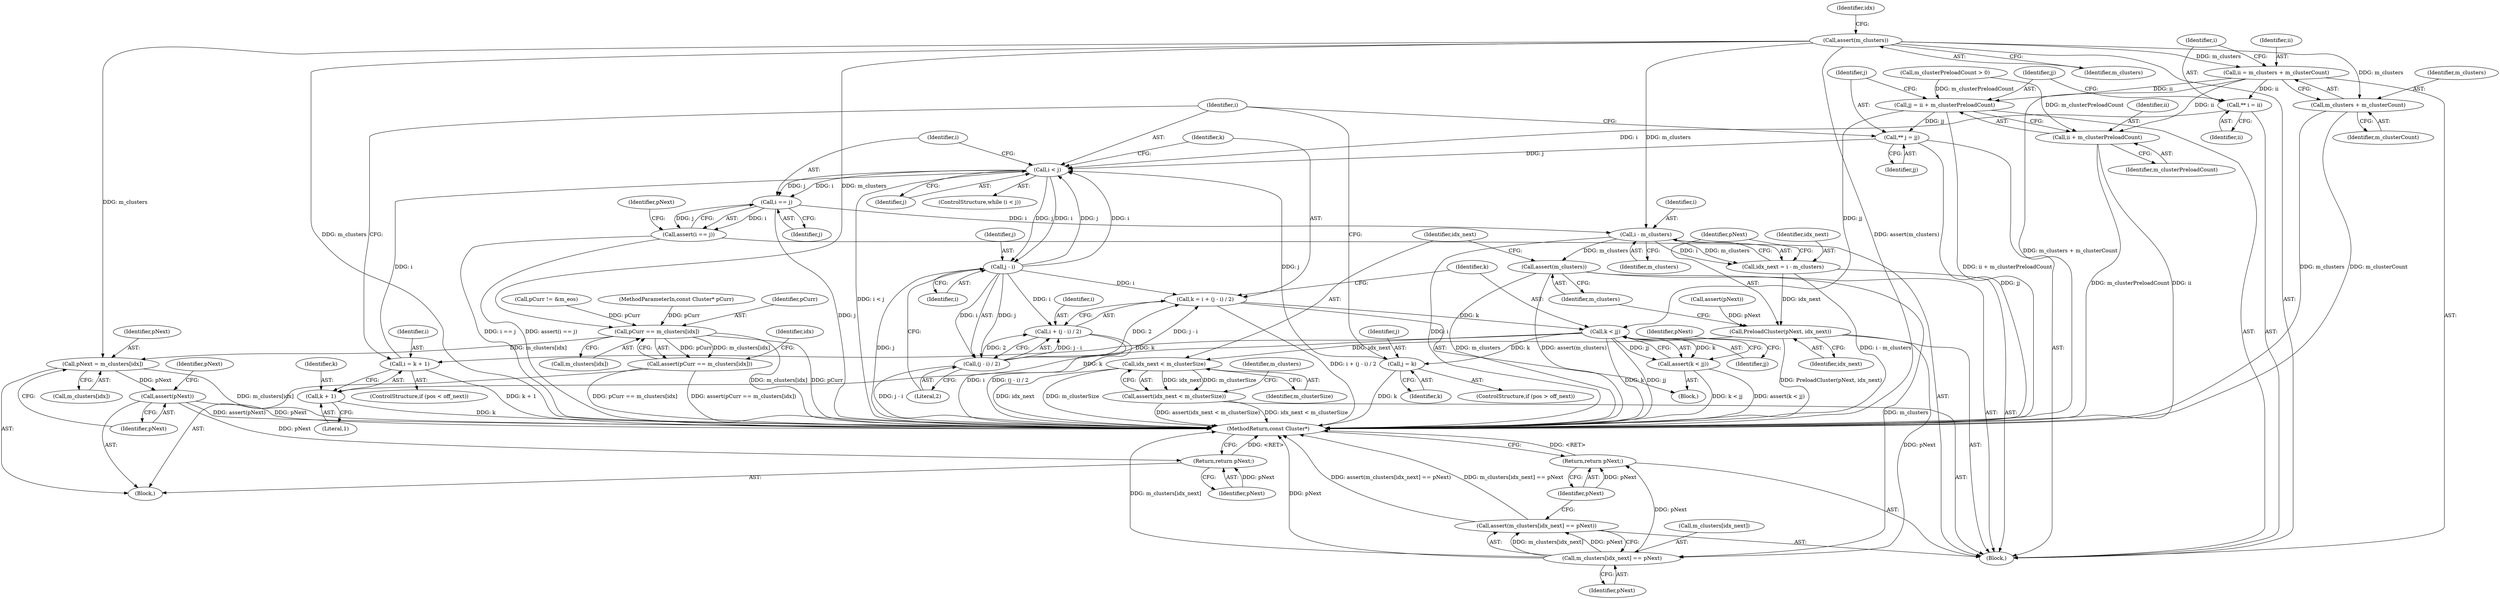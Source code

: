 digraph "0_Android_cc274e2abe8b2a6698a5c47d8aa4bb45f1f9538d_20@API" {
"1000135" [label="(Call,assert(m_clusters))"];
"1000157" [label="(Call,pCurr == m_clusters[idx])"];
"1000156" [label="(Call,assert(pCurr == m_clusters[idx]))"];
"1000171" [label="(Call,pNext = m_clusters[idx])"];
"1000176" [label="(Call,assert(pNext))"];
"1000190" [label="(Return,return pNext;)"];
"1000431" [label="(Call,ii = m_clusters + m_clusterCount)"];
"1000437" [label="(Call,** i = ii)"];
"1000450" [label="(Call,i < j)"];
"1000459" [label="(Call,j - i)"];
"1000454" [label="(Call,k = i + (j - i) / 2)"];
"1000464" [label="(Call,k < jj)"];
"1000463" [label="(Call,assert(k < jj))"];
"1000486" [label="(Call,i = k + 1)"];
"1000488" [label="(Call,k + 1)"];
"1000496" [label="(Call,j = k)"];
"1000456" [label="(Call,i + (j - i) / 2)"];
"1000458" [label="(Call,(j - i) / 2)"];
"1000503" [label="(Call,i == j)"];
"1000502" [label="(Call,assert(i == j))"];
"1000518" [label="(Call,i - m_clusters)"];
"1000516" [label="(Call,idx_next = i - m_clusters)"];
"1000521" [label="(Call,PreloadCluster(pNext, idx_next))"];
"1000527" [label="(Call,idx_next < m_clusterSize)"];
"1000526" [label="(Call,assert(idx_next < m_clusterSize))"];
"1000531" [label="(Call,m_clusters[idx_next] == pNext)"];
"1000530" [label="(Call,assert(m_clusters[idx_next] == pNext))"];
"1000536" [label="(Return,return pNext;)"];
"1000524" [label="(Call,assert(m_clusters))"];
"1000440" [label="(Call,jj = ii + m_clusterPreloadCount)"];
"1000446" [label="(Call,** j = jj)"];
"1000442" [label="(Call,ii + m_clusterPreloadCount)"];
"1000433" [label="(Call,m_clusters + m_clusterCount)"];
"1000177" [label="(Identifier,pNext)"];
"1000498" [label="(Identifier,k)"];
"1000482" [label="(ControlStructure,if (pos < off_next))"];
"1000435" [label="(Identifier,m_clusterCount)"];
"1000452" [label="(Identifier,j)"];
"1000432" [label="(Identifier,ii)"];
"1000147" [label="(Block,)"];
"1000442" [label="(Call,ii + m_clusterPreloadCount)"];
"1000489" [label="(Identifier,k)"];
"1000524" [label="(Call,assert(m_clusters))"];
"1000433" [label="(Call,m_clusters + m_clusterCount)"];
"1000486" [label="(Call,i = k + 1)"];
"1000521" [label="(Call,PreloadCluster(pNext, idx_next))"];
"1000487" [label="(Identifier,i)"];
"1000507" [label="(Identifier,pNext)"];
"1000171" [label="(Call,pNext = m_clusters[idx])"];
"1000463" [label="(Call,assert(k < jj))"];
"1000522" [label="(Identifier,pNext)"];
"1000518" [label="(Call,i - m_clusters)"];
"1000516" [label="(Call,idx_next = i - m_clusters)"];
"1000455" [label="(Identifier,k)"];
"1000157" [label="(Call,pCurr == m_clusters[idx])"];
"1000127" [label="(Block,)"];
"1000530" [label="(Call,assert(m_clusters[idx_next] == pNext))"];
"1000176" [label="(Call,assert(pNext))"];
"1000465" [label="(Identifier,k)"];
"1000450" [label="(Call,i < j)"];
"1000505" [label="(Identifier,j)"];
"1000536" [label="(Return,return pNext;)"];
"1000529" [label="(Identifier,m_clusterSize)"];
"1000446" [label="(Call,** j = jj)"];
"1000173" [label="(Call,m_clusters[idx])"];
"1000451" [label="(Identifier,i)"];
"1000434" [label="(Identifier,m_clusters)"];
"1000519" [label="(Identifier,i)"];
"1000466" [label="(Identifier,jj)"];
"1000131" [label="(Call,pCurr != &m_eos)"];
"1000190" [label="(Return,return pNext;)"];
"1000440" [label="(Call,jj = ii + m_clusterPreloadCount)"];
"1000459" [label="(Call,j - i)"];
"1000462" [label="(Literal,2)"];
"1000538" [label="(MethodReturn,const Cluster*)"];
"1000490" [label="(Literal,1)"];
"1000533" [label="(Identifier,m_clusters)"];
"1000438" [label="(Identifier,i)"];
"1000526" [label="(Call,assert(idx_next < m_clusterSize))"];
"1000535" [label="(Identifier,pNext)"];
"1000504" [label="(Identifier,i)"];
"1000460" [label="(Identifier,j)"];
"1000172" [label="(Identifier,pNext)"];
"1000532" [label="(Call,m_clusters[idx_next])"];
"1000191" [label="(Identifier,pNext)"];
"1000441" [label="(Identifier,jj)"];
"1000139" [label="(Identifier,idx)"];
"1000126" [label="(MethodParameterIn,const Cluster* pCurr)"];
"1000457" [label="(Identifier,i)"];
"1000458" [label="(Call,(j - i) / 2)"];
"1000444" [label="(Identifier,m_clusterPreloadCount)"];
"1000456" [label="(Call,i + (j - i) / 2)"];
"1000158" [label="(Identifier,pCurr)"];
"1000520" [label="(Identifier,m_clusters)"];
"1000193" [label="(Call,m_clusterPreloadCount > 0)"];
"1000454" [label="(Call,k = i + (j - i) / 2)"];
"1000453" [label="(Block,)"];
"1000523" [label="(Identifier,idx_next)"];
"1000537" [label="(Identifier,pNext)"];
"1000492" [label="(ControlStructure,if (pos > off_next))"];
"1000431" [label="(Call,ii = m_clusters + m_clusterCount)"];
"1000135" [label="(Call,assert(m_clusters))"];
"1000497" [label="(Identifier,j)"];
"1000531" [label="(Call,m_clusters[idx_next] == pNext)"];
"1000525" [label="(Identifier,m_clusters)"];
"1000513" [label="(Call,assert(pNext))"];
"1000437" [label="(Call,** i = ii)"];
"1000448" [label="(Identifier,jj)"];
"1000488" [label="(Call,k + 1)"];
"1000496" [label="(Call,j = k)"];
"1000464" [label="(Call,k < jj)"];
"1000527" [label="(Call,idx_next < m_clusterSize)"];
"1000502" [label="(Call,assert(i == j))"];
"1000517" [label="(Identifier,idx_next)"];
"1000461" [label="(Identifier,i)"];
"1000468" [label="(Identifier,pNext)"];
"1000447" [label="(Identifier,j)"];
"1000181" [label="(Identifier,pNext)"];
"1000136" [label="(Identifier,m_clusters)"];
"1000503" [label="(Call,i == j)"];
"1000449" [label="(ControlStructure,while (i < j))"];
"1000439" [label="(Identifier,ii)"];
"1000156" [label="(Call,assert(pCurr == m_clusters[idx]))"];
"1000528" [label="(Identifier,idx_next)"];
"1000159" [label="(Call,m_clusters[idx])"];
"1000443" [label="(Identifier,ii)"];
"1000163" [label="(Identifier,idx)"];
"1000135" -> "1000127"  [label="AST: "];
"1000135" -> "1000136"  [label="CFG: "];
"1000136" -> "1000135"  [label="AST: "];
"1000139" -> "1000135"  [label="CFG: "];
"1000135" -> "1000538"  [label="DDG: assert(m_clusters)"];
"1000135" -> "1000538"  [label="DDG: m_clusters"];
"1000135" -> "1000157"  [label="DDG: m_clusters"];
"1000135" -> "1000171"  [label="DDG: m_clusters"];
"1000135" -> "1000431"  [label="DDG: m_clusters"];
"1000135" -> "1000433"  [label="DDG: m_clusters"];
"1000135" -> "1000518"  [label="DDG: m_clusters"];
"1000157" -> "1000156"  [label="AST: "];
"1000157" -> "1000159"  [label="CFG: "];
"1000158" -> "1000157"  [label="AST: "];
"1000159" -> "1000157"  [label="AST: "];
"1000156" -> "1000157"  [label="CFG: "];
"1000157" -> "1000538"  [label="DDG: m_clusters[idx]"];
"1000157" -> "1000538"  [label="DDG: pCurr"];
"1000157" -> "1000156"  [label="DDG: pCurr"];
"1000157" -> "1000156"  [label="DDG: m_clusters[idx]"];
"1000131" -> "1000157"  [label="DDG: pCurr"];
"1000126" -> "1000157"  [label="DDG: pCurr"];
"1000157" -> "1000171"  [label="DDG: m_clusters[idx]"];
"1000156" -> "1000147"  [label="AST: "];
"1000163" -> "1000156"  [label="CFG: "];
"1000156" -> "1000538"  [label="DDG: pCurr == m_clusters[idx]"];
"1000156" -> "1000538"  [label="DDG: assert(pCurr == m_clusters[idx])"];
"1000171" -> "1000147"  [label="AST: "];
"1000171" -> "1000173"  [label="CFG: "];
"1000172" -> "1000171"  [label="AST: "];
"1000173" -> "1000171"  [label="AST: "];
"1000177" -> "1000171"  [label="CFG: "];
"1000171" -> "1000538"  [label="DDG: m_clusters[idx]"];
"1000171" -> "1000176"  [label="DDG: pNext"];
"1000176" -> "1000147"  [label="AST: "];
"1000176" -> "1000177"  [label="CFG: "];
"1000177" -> "1000176"  [label="AST: "];
"1000181" -> "1000176"  [label="CFG: "];
"1000176" -> "1000538"  [label="DDG: assert(pNext)"];
"1000176" -> "1000538"  [label="DDG: pNext"];
"1000176" -> "1000190"  [label="DDG: pNext"];
"1000190" -> "1000147"  [label="AST: "];
"1000190" -> "1000191"  [label="CFG: "];
"1000191" -> "1000190"  [label="AST: "];
"1000538" -> "1000190"  [label="CFG: "];
"1000190" -> "1000538"  [label="DDG: <RET>"];
"1000191" -> "1000190"  [label="DDG: pNext"];
"1000431" -> "1000127"  [label="AST: "];
"1000431" -> "1000433"  [label="CFG: "];
"1000432" -> "1000431"  [label="AST: "];
"1000433" -> "1000431"  [label="AST: "];
"1000438" -> "1000431"  [label="CFG: "];
"1000431" -> "1000538"  [label="DDG: m_clusters + m_clusterCount"];
"1000431" -> "1000437"  [label="DDG: ii"];
"1000431" -> "1000440"  [label="DDG: ii"];
"1000431" -> "1000442"  [label="DDG: ii"];
"1000437" -> "1000127"  [label="AST: "];
"1000437" -> "1000439"  [label="CFG: "];
"1000438" -> "1000437"  [label="AST: "];
"1000439" -> "1000437"  [label="AST: "];
"1000441" -> "1000437"  [label="CFG: "];
"1000437" -> "1000450"  [label="DDG: i"];
"1000450" -> "1000449"  [label="AST: "];
"1000450" -> "1000452"  [label="CFG: "];
"1000451" -> "1000450"  [label="AST: "];
"1000452" -> "1000450"  [label="AST: "];
"1000455" -> "1000450"  [label="CFG: "];
"1000504" -> "1000450"  [label="CFG: "];
"1000450" -> "1000538"  [label="DDG: i < j"];
"1000486" -> "1000450"  [label="DDG: i"];
"1000459" -> "1000450"  [label="DDG: i"];
"1000459" -> "1000450"  [label="DDG: j"];
"1000496" -> "1000450"  [label="DDG: j"];
"1000446" -> "1000450"  [label="DDG: j"];
"1000450" -> "1000459"  [label="DDG: j"];
"1000450" -> "1000459"  [label="DDG: i"];
"1000450" -> "1000503"  [label="DDG: i"];
"1000450" -> "1000503"  [label="DDG: j"];
"1000459" -> "1000458"  [label="AST: "];
"1000459" -> "1000461"  [label="CFG: "];
"1000460" -> "1000459"  [label="AST: "];
"1000461" -> "1000459"  [label="AST: "];
"1000462" -> "1000459"  [label="CFG: "];
"1000459" -> "1000538"  [label="DDG: j"];
"1000459" -> "1000454"  [label="DDG: i"];
"1000459" -> "1000456"  [label="DDG: i"];
"1000459" -> "1000458"  [label="DDG: j"];
"1000459" -> "1000458"  [label="DDG: i"];
"1000454" -> "1000453"  [label="AST: "];
"1000454" -> "1000456"  [label="CFG: "];
"1000455" -> "1000454"  [label="AST: "];
"1000456" -> "1000454"  [label="AST: "];
"1000465" -> "1000454"  [label="CFG: "];
"1000454" -> "1000538"  [label="DDG: i + (j - i) / 2"];
"1000458" -> "1000454"  [label="DDG: j - i"];
"1000458" -> "1000454"  [label="DDG: 2"];
"1000454" -> "1000464"  [label="DDG: k"];
"1000464" -> "1000463"  [label="AST: "];
"1000464" -> "1000466"  [label="CFG: "];
"1000465" -> "1000464"  [label="AST: "];
"1000466" -> "1000464"  [label="AST: "];
"1000463" -> "1000464"  [label="CFG: "];
"1000464" -> "1000538"  [label="DDG: k"];
"1000464" -> "1000538"  [label="DDG: jj"];
"1000464" -> "1000463"  [label="DDG: k"];
"1000464" -> "1000463"  [label="DDG: jj"];
"1000440" -> "1000464"  [label="DDG: jj"];
"1000464" -> "1000486"  [label="DDG: k"];
"1000464" -> "1000488"  [label="DDG: k"];
"1000464" -> "1000496"  [label="DDG: k"];
"1000463" -> "1000453"  [label="AST: "];
"1000468" -> "1000463"  [label="CFG: "];
"1000463" -> "1000538"  [label="DDG: assert(k < jj)"];
"1000463" -> "1000538"  [label="DDG: k < jj"];
"1000486" -> "1000482"  [label="AST: "];
"1000486" -> "1000488"  [label="CFG: "];
"1000487" -> "1000486"  [label="AST: "];
"1000488" -> "1000486"  [label="AST: "];
"1000451" -> "1000486"  [label="CFG: "];
"1000486" -> "1000538"  [label="DDG: k + 1"];
"1000488" -> "1000490"  [label="CFG: "];
"1000489" -> "1000488"  [label="AST: "];
"1000490" -> "1000488"  [label="AST: "];
"1000488" -> "1000538"  [label="DDG: k"];
"1000496" -> "1000492"  [label="AST: "];
"1000496" -> "1000498"  [label="CFG: "];
"1000497" -> "1000496"  [label="AST: "];
"1000498" -> "1000496"  [label="AST: "];
"1000451" -> "1000496"  [label="CFG: "];
"1000496" -> "1000538"  [label="DDG: k"];
"1000456" -> "1000458"  [label="CFG: "];
"1000457" -> "1000456"  [label="AST: "];
"1000458" -> "1000456"  [label="AST: "];
"1000456" -> "1000538"  [label="DDG: i"];
"1000456" -> "1000538"  [label="DDG: (j - i) / 2"];
"1000458" -> "1000456"  [label="DDG: j - i"];
"1000458" -> "1000456"  [label="DDG: 2"];
"1000458" -> "1000462"  [label="CFG: "];
"1000462" -> "1000458"  [label="AST: "];
"1000458" -> "1000538"  [label="DDG: j - i"];
"1000503" -> "1000502"  [label="AST: "];
"1000503" -> "1000505"  [label="CFG: "];
"1000504" -> "1000503"  [label="AST: "];
"1000505" -> "1000503"  [label="AST: "];
"1000502" -> "1000503"  [label="CFG: "];
"1000503" -> "1000538"  [label="DDG: j"];
"1000503" -> "1000502"  [label="DDG: i"];
"1000503" -> "1000502"  [label="DDG: j"];
"1000503" -> "1000518"  [label="DDG: i"];
"1000502" -> "1000127"  [label="AST: "];
"1000507" -> "1000502"  [label="CFG: "];
"1000502" -> "1000538"  [label="DDG: i == j"];
"1000502" -> "1000538"  [label="DDG: assert(i == j)"];
"1000518" -> "1000516"  [label="AST: "];
"1000518" -> "1000520"  [label="CFG: "];
"1000519" -> "1000518"  [label="AST: "];
"1000520" -> "1000518"  [label="AST: "];
"1000516" -> "1000518"  [label="CFG: "];
"1000518" -> "1000538"  [label="DDG: i"];
"1000518" -> "1000516"  [label="DDG: i"];
"1000518" -> "1000516"  [label="DDG: m_clusters"];
"1000518" -> "1000524"  [label="DDG: m_clusters"];
"1000516" -> "1000127"  [label="AST: "];
"1000517" -> "1000516"  [label="AST: "];
"1000522" -> "1000516"  [label="CFG: "];
"1000516" -> "1000538"  [label="DDG: i - m_clusters"];
"1000516" -> "1000521"  [label="DDG: idx_next"];
"1000521" -> "1000127"  [label="AST: "];
"1000521" -> "1000523"  [label="CFG: "];
"1000522" -> "1000521"  [label="AST: "];
"1000523" -> "1000521"  [label="AST: "];
"1000525" -> "1000521"  [label="CFG: "];
"1000521" -> "1000538"  [label="DDG: PreloadCluster(pNext, idx_next)"];
"1000513" -> "1000521"  [label="DDG: pNext"];
"1000521" -> "1000527"  [label="DDG: idx_next"];
"1000521" -> "1000531"  [label="DDG: pNext"];
"1000527" -> "1000526"  [label="AST: "];
"1000527" -> "1000529"  [label="CFG: "];
"1000528" -> "1000527"  [label="AST: "];
"1000529" -> "1000527"  [label="AST: "];
"1000526" -> "1000527"  [label="CFG: "];
"1000527" -> "1000538"  [label="DDG: idx_next"];
"1000527" -> "1000538"  [label="DDG: m_clusterSize"];
"1000527" -> "1000526"  [label="DDG: idx_next"];
"1000527" -> "1000526"  [label="DDG: m_clusterSize"];
"1000526" -> "1000127"  [label="AST: "];
"1000533" -> "1000526"  [label="CFG: "];
"1000526" -> "1000538"  [label="DDG: assert(idx_next < m_clusterSize)"];
"1000526" -> "1000538"  [label="DDG: idx_next < m_clusterSize"];
"1000531" -> "1000530"  [label="AST: "];
"1000531" -> "1000535"  [label="CFG: "];
"1000532" -> "1000531"  [label="AST: "];
"1000535" -> "1000531"  [label="AST: "];
"1000530" -> "1000531"  [label="CFG: "];
"1000531" -> "1000538"  [label="DDG: pNext"];
"1000531" -> "1000538"  [label="DDG: m_clusters[idx_next]"];
"1000531" -> "1000530"  [label="DDG: m_clusters[idx_next]"];
"1000531" -> "1000530"  [label="DDG: pNext"];
"1000524" -> "1000531"  [label="DDG: m_clusters"];
"1000531" -> "1000536"  [label="DDG: pNext"];
"1000530" -> "1000127"  [label="AST: "];
"1000537" -> "1000530"  [label="CFG: "];
"1000530" -> "1000538"  [label="DDG: m_clusters[idx_next] == pNext"];
"1000530" -> "1000538"  [label="DDG: assert(m_clusters[idx_next] == pNext)"];
"1000536" -> "1000127"  [label="AST: "];
"1000536" -> "1000537"  [label="CFG: "];
"1000537" -> "1000536"  [label="AST: "];
"1000538" -> "1000536"  [label="CFG: "];
"1000536" -> "1000538"  [label="DDG: <RET>"];
"1000537" -> "1000536"  [label="DDG: pNext"];
"1000524" -> "1000127"  [label="AST: "];
"1000524" -> "1000525"  [label="CFG: "];
"1000525" -> "1000524"  [label="AST: "];
"1000528" -> "1000524"  [label="CFG: "];
"1000524" -> "1000538"  [label="DDG: m_clusters"];
"1000524" -> "1000538"  [label="DDG: assert(m_clusters)"];
"1000440" -> "1000127"  [label="AST: "];
"1000440" -> "1000442"  [label="CFG: "];
"1000441" -> "1000440"  [label="AST: "];
"1000442" -> "1000440"  [label="AST: "];
"1000447" -> "1000440"  [label="CFG: "];
"1000440" -> "1000538"  [label="DDG: ii + m_clusterPreloadCount"];
"1000193" -> "1000440"  [label="DDG: m_clusterPreloadCount"];
"1000440" -> "1000446"  [label="DDG: jj"];
"1000446" -> "1000127"  [label="AST: "];
"1000446" -> "1000448"  [label="CFG: "];
"1000447" -> "1000446"  [label="AST: "];
"1000448" -> "1000446"  [label="AST: "];
"1000451" -> "1000446"  [label="CFG: "];
"1000446" -> "1000538"  [label="DDG: jj"];
"1000442" -> "1000444"  [label="CFG: "];
"1000443" -> "1000442"  [label="AST: "];
"1000444" -> "1000442"  [label="AST: "];
"1000442" -> "1000538"  [label="DDG: ii"];
"1000442" -> "1000538"  [label="DDG: m_clusterPreloadCount"];
"1000193" -> "1000442"  [label="DDG: m_clusterPreloadCount"];
"1000433" -> "1000435"  [label="CFG: "];
"1000434" -> "1000433"  [label="AST: "];
"1000435" -> "1000433"  [label="AST: "];
"1000433" -> "1000538"  [label="DDG: m_clusters"];
"1000433" -> "1000538"  [label="DDG: m_clusterCount"];
}
